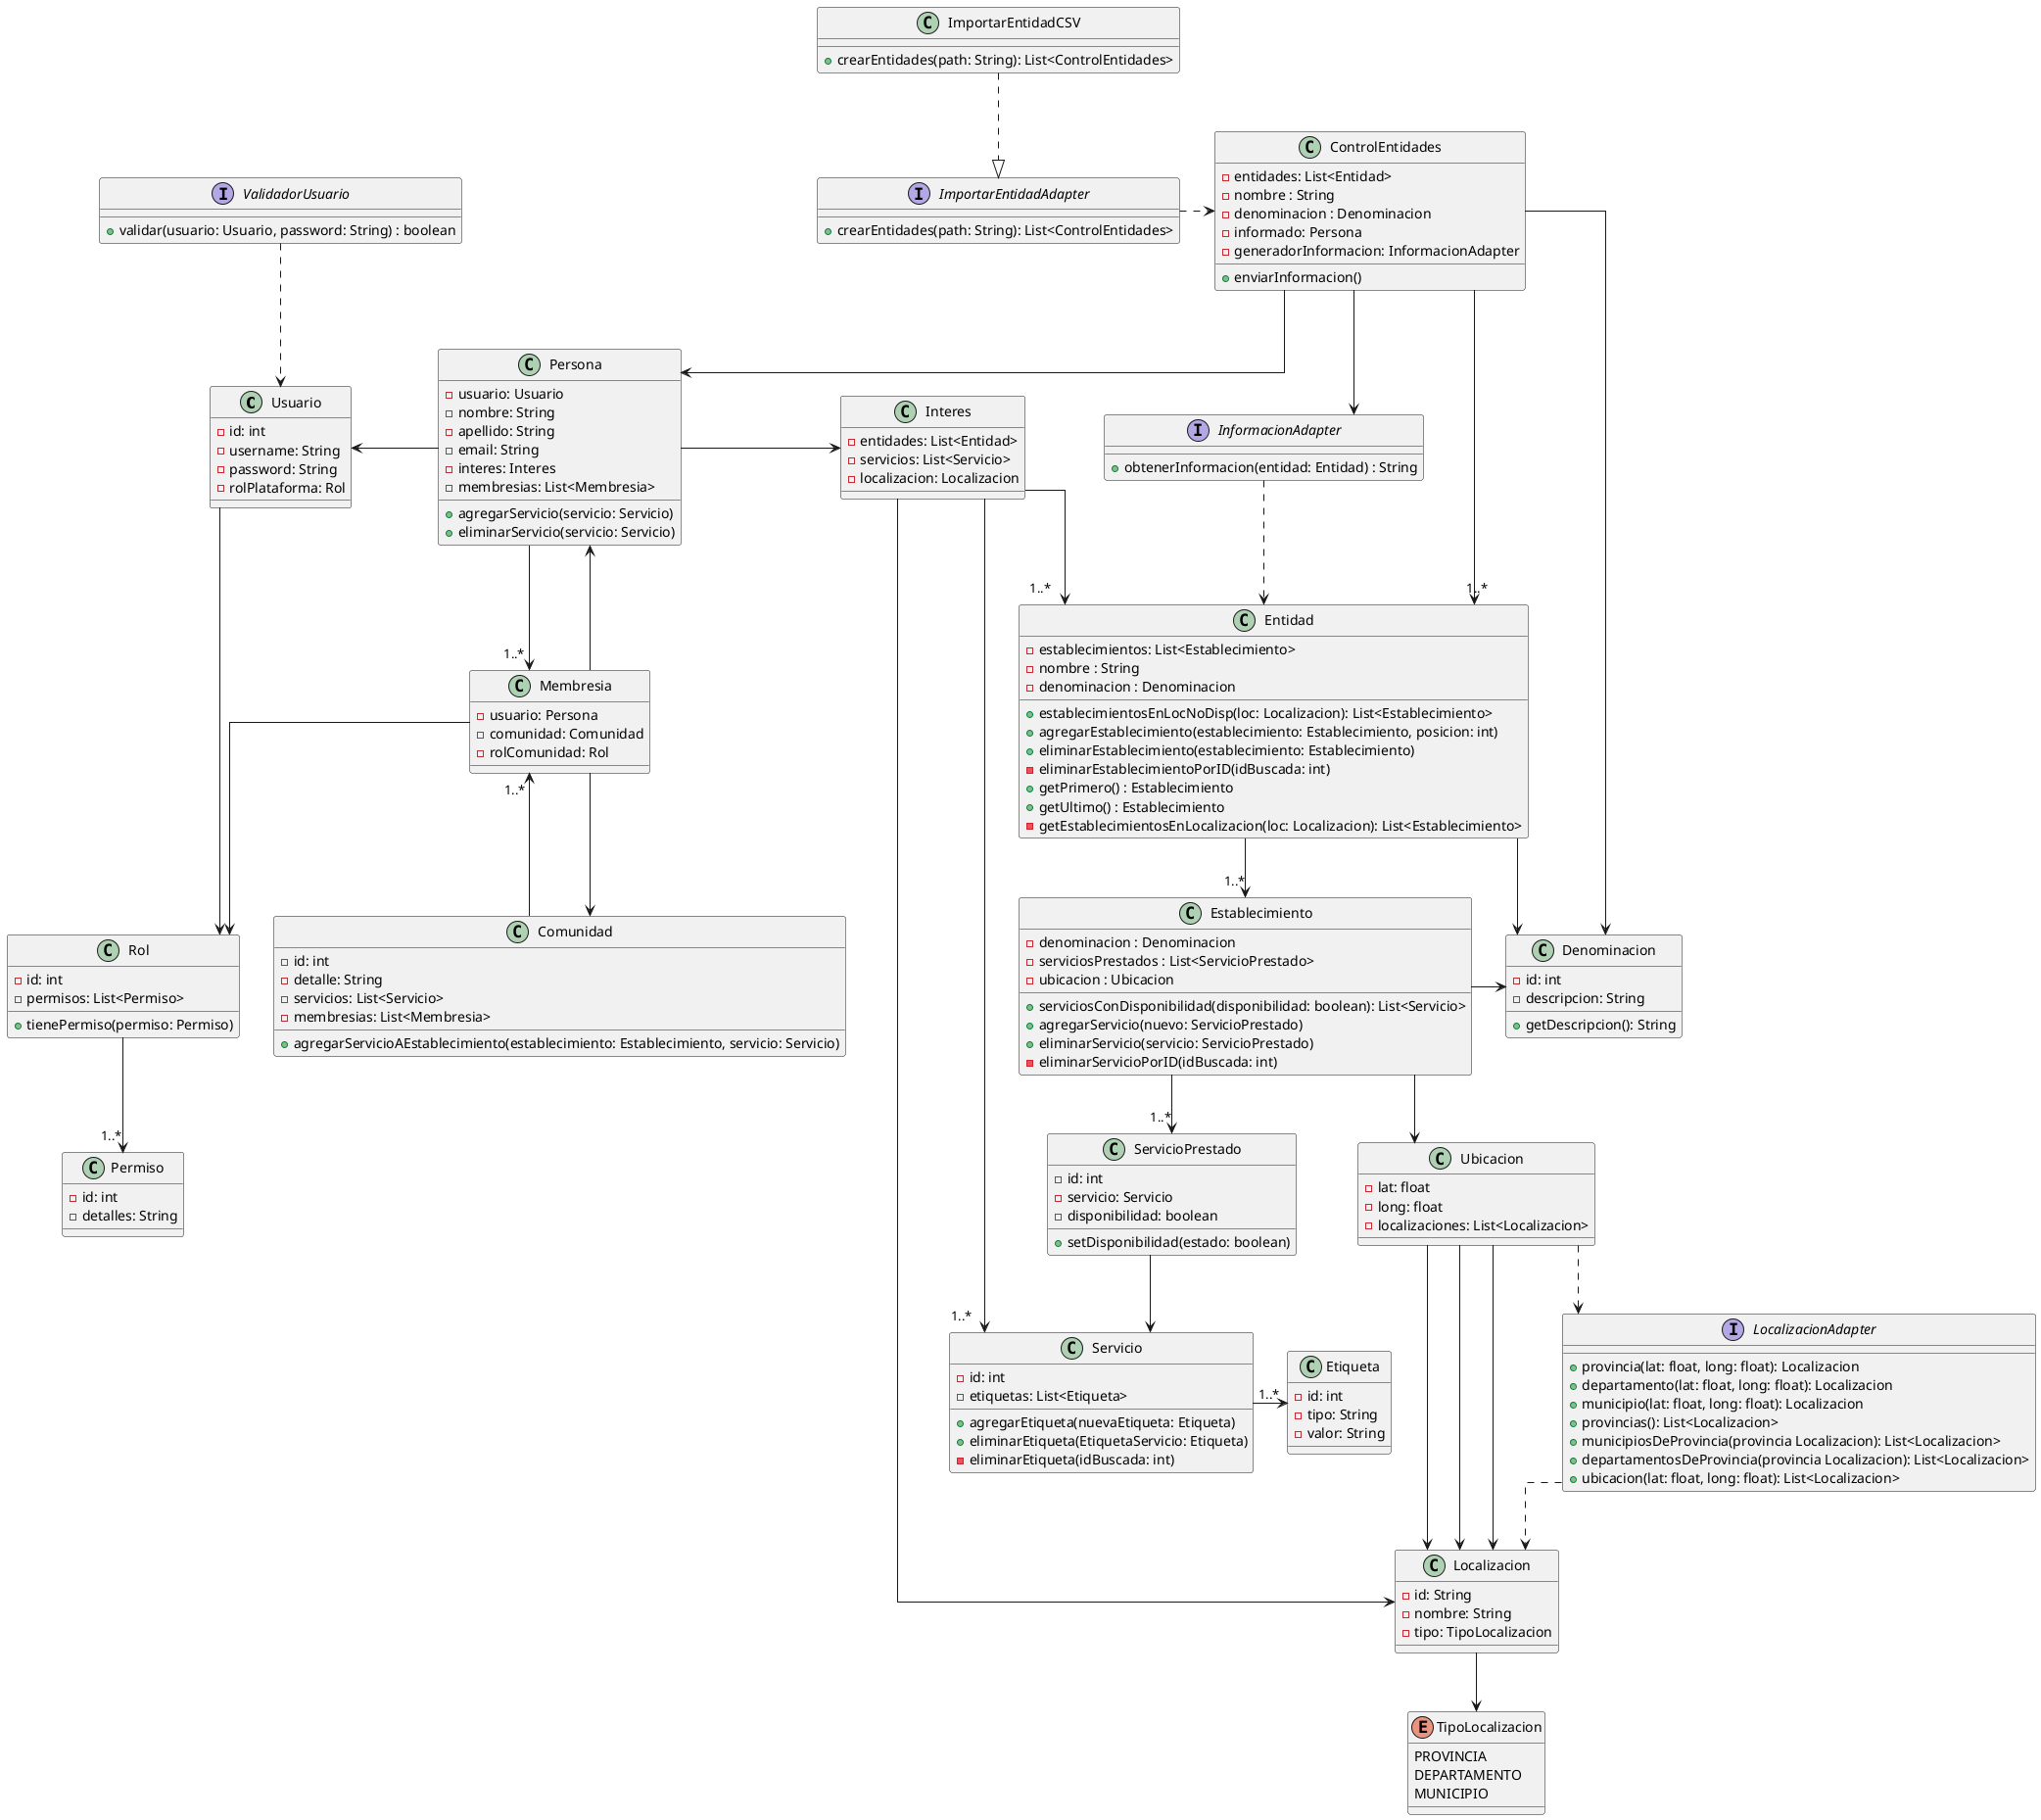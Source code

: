 @startuml
skinparam linetype ortho

class Usuario{
    -id: int
    -username: String
    -password: String
    -rolPlataforma: Rol
}

class Interes{
    -entidades: List<Entidad>
    -servicios: List<Servicio> 
    -localizacion: Localizacion
}

Persona -right-> Interes

class Persona{
    -usuario: Usuario
    -nombre: String
    -apellido: String
    -email: String
    -interes: Interes
    -membresias: List<Membresia>   

    +agregarServicio(servicio: Servicio)
    +eliminarServicio(servicio: Servicio)
}

class Comunidad{
    -id: int
    -detalle: String
    -servicios: List<Servicio>
    -membresias: List<Membresia>

    +agregarServicioAEstablecimiento(establecimiento: Establecimiento, servicio: Servicio)   
}

class Membresia{
    -usuario: Persona
    -comunidad: Comunidad
    -rolComunidad: Rol
}
Membresia --> Persona
Membresia --> Comunidad
Comunidad --> "1..*" Membresia
Persona --> "1..*" Membresia

Usuario-->Rol


class Rol{
    -id: int
    -permisos: List<Permiso>

    +tienePermiso(permiso: Permiso)
}
class Permiso{
    -id: int
    -detalles: String
}
Membresia --> Rol
Rol --> "1..*" Permiso

class Localizacion{
    -id: String
    -nombre: String
    -tipo: TipoLocalizacion
}

Localizacion --> TipoLocalizacion

enum TipoLocalizacion {
    PROVINCIA
    DEPARTAMENTO
    MUNICIPIO
}

Ubicacion --> Localizacion
Ubicacion --> Localizacion
Ubicacion --> Localizacion

interface LocalizacionAdapter{
    + provincia(lat: float, long: float): Localizacion
    + departamento(lat: float, long: float): Localizacion
    + municipio(lat: float, long: float): Localizacion
    + provincias(): List<Localizacion>
    + municipiosDeProvincia(provincia Localizacion): List<Localizacion>
    + departamentosDeProvincia(provincia Localizacion): List<Localizacion>
    + ubicacion(lat: float, long: float): List<Localizacion>
}

Ubicacion ..> LocalizacionAdapter
LocalizacionAdapter ..> Localizacion

class ControlEntidades{
    - entidades: List<Entidad>
    - nombre : String
    - denominacion : Denominacion
    - informado: Persona
    - generadorInformacion: InformacionAdapter
    
    +enviarInformacion()
}

class Entidad{    
    - establecimientos: List<Establecimiento>
    - nombre : String
    - denominacion : Denominacion
   
    +establecimientosEnLocNoDisp(loc: Localizacion): List<Establecimiento>
    +agregarEstablecimiento(establecimiento: Establecimiento, posicion: int)
    +eliminarEstablecimiento(establecimiento: Establecimiento)
    -eliminarEstablecimientoPorID(idBuscada: int)
    +getPrimero() : Establecimiento
    +getUltimo() : Establecimiento
    -getEstablecimientosEnLocalizacion(loc: Localizacion): List<Establecimiento>
}

ControlEntidades -->"1..*" Entidad
ControlEntidades --> Persona
ControlEntidades --> Denominacion
ControlEntidades-->InformacionAdapter
InformacionAdapter..>Entidad
Establecimiento -right-> Denominacion
Entidad --> Denominacion

class Denominacion{
    - id: int
    - descripcion: String

    + getDescripcion(): String
}

class Establecimiento{
    - denominacion : Denominacion
    - serviciosPrestados : List<ServicioPrestado>
    - ubicacion : Ubicacion

    + serviciosConDisponibilidad(disponibilidad: boolean): List<Servicio>
    + agregarServicio(nuevo: ServicioPrestado)
    + eliminarServicio(servicio: ServicioPrestado)
    - eliminarServicioPorID(idBuscada: int)
}

class ServicioPrestado{
    -id: int
    -servicio: Servicio
    -disponibilidad: boolean

    + setDisponibilidad(estado: boolean)
}

interface InformacionAdapter{
    + obtenerInformacion(entidad: Entidad) : String
}

class Servicio{
    - id: int
    - etiquetas: List<Etiqueta>

    + agregarEtiqueta(nuevaEtiqueta: Etiqueta)
    + eliminarEtiqueta(EtiquetaServicio: Etiqueta)
    - eliminarEtiqueta(idBuscada: int)

}

class Ubicacion{
    -lat: float
    -long: float
    -localizaciones: List<Localizacion>
}

class Etiqueta{
    -id: int
    -tipo: String
    -valor: String
}

/'  RELACIONES  '/


Establecimiento --> "1..*" ServicioPrestado

ServicioPrestado --> Servicio
Servicio -right-> "1..*" Etiqueta

Entidad --> "1..*" Establecimiento

Establecimiento --> Ubicacion

Persona -left-> Usuario
Interes --> Localizacion
Interes --> "1..*" Servicio
Interes --> "1..*" Entidad

ImportarEntidadAdapter .right.> ControlEntidades

interface ImportarEntidadAdapter{
    + crearEntidades(path: String): List<ControlEntidades>
}
ImportarEntidadCSV ..|> ImportarEntidadAdapter
class ImportarEntidadCSV{
    + crearEntidades(path: String): List<ControlEntidades>
}

interface ValidadorUsuario{
    + validar(usuario: Usuario, password: String) : boolean
}
ValidadorUsuario ..> Usuario


@enduml